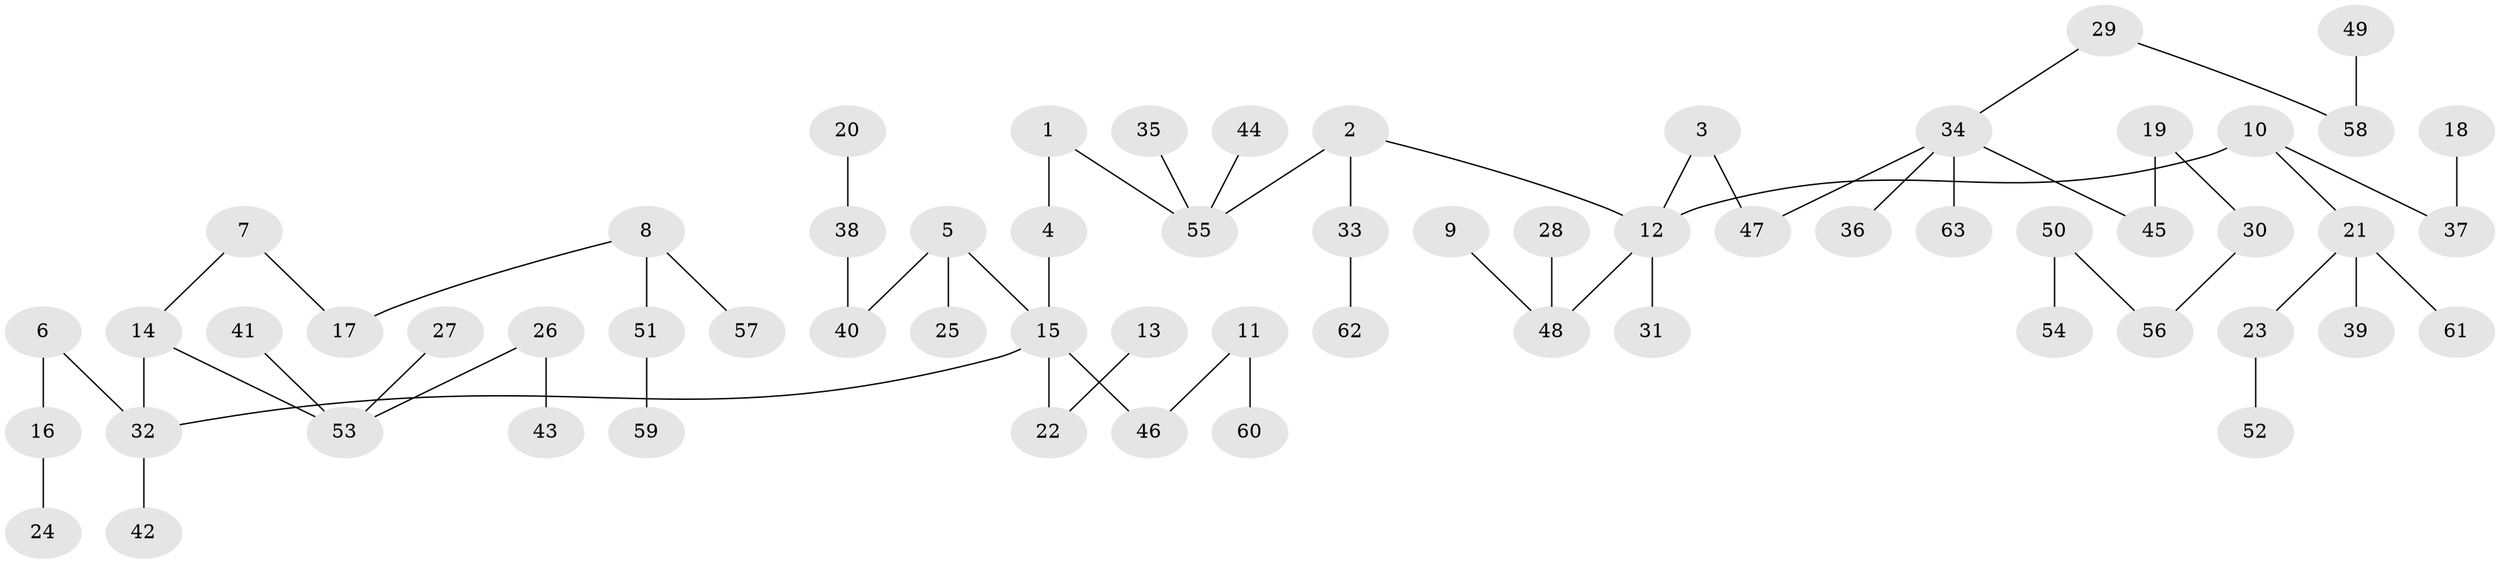 // original degree distribution, {7: 0.008, 3: 0.184, 6: 0.032, 2: 0.224, 4: 0.04, 5: 0.016, 1: 0.496}
// Generated by graph-tools (version 1.1) at 2025/37/03/04/25 23:37:30]
// undirected, 63 vertices, 62 edges
graph export_dot {
  node [color=gray90,style=filled];
  1;
  2;
  3;
  4;
  5;
  6;
  7;
  8;
  9;
  10;
  11;
  12;
  13;
  14;
  15;
  16;
  17;
  18;
  19;
  20;
  21;
  22;
  23;
  24;
  25;
  26;
  27;
  28;
  29;
  30;
  31;
  32;
  33;
  34;
  35;
  36;
  37;
  38;
  39;
  40;
  41;
  42;
  43;
  44;
  45;
  46;
  47;
  48;
  49;
  50;
  51;
  52;
  53;
  54;
  55;
  56;
  57;
  58;
  59;
  60;
  61;
  62;
  63;
  1 -- 4 [weight=1.0];
  1 -- 55 [weight=1.0];
  2 -- 12 [weight=1.0];
  2 -- 33 [weight=1.0];
  2 -- 55 [weight=1.0];
  3 -- 12 [weight=1.0];
  3 -- 47 [weight=1.0];
  4 -- 15 [weight=1.0];
  5 -- 15 [weight=1.0];
  5 -- 25 [weight=1.0];
  5 -- 40 [weight=1.0];
  6 -- 16 [weight=1.0];
  6 -- 32 [weight=1.0];
  7 -- 14 [weight=1.0];
  7 -- 17 [weight=1.0];
  8 -- 17 [weight=1.0];
  8 -- 51 [weight=1.0];
  8 -- 57 [weight=1.0];
  9 -- 48 [weight=1.0];
  10 -- 12 [weight=1.0];
  10 -- 21 [weight=1.0];
  10 -- 37 [weight=1.0];
  11 -- 46 [weight=1.0];
  11 -- 60 [weight=1.0];
  12 -- 31 [weight=1.0];
  12 -- 48 [weight=1.0];
  13 -- 22 [weight=1.0];
  14 -- 32 [weight=1.0];
  14 -- 53 [weight=1.0];
  15 -- 22 [weight=1.0];
  15 -- 32 [weight=1.0];
  15 -- 46 [weight=1.0];
  16 -- 24 [weight=1.0];
  18 -- 37 [weight=1.0];
  19 -- 30 [weight=1.0];
  19 -- 45 [weight=1.0];
  20 -- 38 [weight=1.0];
  21 -- 23 [weight=1.0];
  21 -- 39 [weight=1.0];
  21 -- 61 [weight=1.0];
  23 -- 52 [weight=1.0];
  26 -- 43 [weight=1.0];
  26 -- 53 [weight=1.0];
  27 -- 53 [weight=1.0];
  28 -- 48 [weight=1.0];
  29 -- 34 [weight=1.0];
  29 -- 58 [weight=1.0];
  30 -- 56 [weight=1.0];
  32 -- 42 [weight=1.0];
  33 -- 62 [weight=1.0];
  34 -- 36 [weight=1.0];
  34 -- 45 [weight=1.0];
  34 -- 47 [weight=1.0];
  34 -- 63 [weight=1.0];
  35 -- 55 [weight=1.0];
  38 -- 40 [weight=1.0];
  41 -- 53 [weight=1.0];
  44 -- 55 [weight=1.0];
  49 -- 58 [weight=1.0];
  50 -- 54 [weight=1.0];
  50 -- 56 [weight=1.0];
  51 -- 59 [weight=1.0];
}
